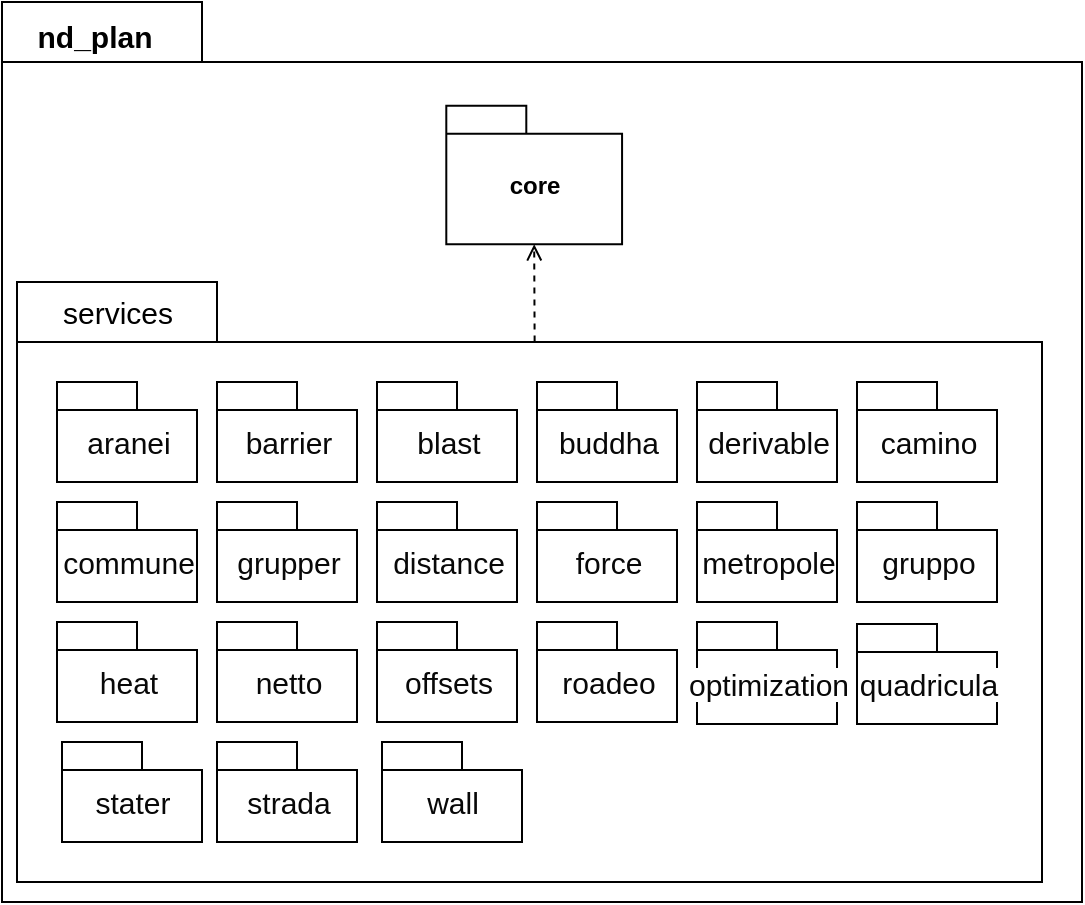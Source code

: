 <mxfile version="17.2.4" type="device"><diagram id="uZ_7_Gevi1w9K6QER6wK" name="Страница 1"><mxGraphModel dx="848" dy="618" grid="1" gridSize="10" guides="1" tooltips="1" connect="1" arrows="1" fold="1" page="1" pageScale="1" pageWidth="827" pageHeight="1169" math="0" shadow="0"><root><mxCell id="0"/><mxCell id="1" parent="0"/><mxCell id="NVxfF7gwPkZ46oKkR-4X-6" value="" style="group" parent="1" vertex="1" connectable="0"><mxGeometry x="30" y="10" width="540" height="450" as="geometry"/></mxCell><mxCell id="NVxfF7gwPkZ46oKkR-4X-2" value="" style="shape=folder;fontStyle=1;spacingTop=10;tabWidth=100;tabHeight=30;tabPosition=left;html=1;" parent="NVxfF7gwPkZ46oKkR-4X-6" vertex="1"><mxGeometry width="540" height="450.0" as="geometry"/></mxCell><mxCell id="NVxfF7gwPkZ46oKkR-4X-1" value="core" style="shape=folder;fontStyle=1;spacingTop=10;tabWidth=40;tabHeight=14;tabPosition=left;html=1;" parent="NVxfF7gwPkZ46oKkR-4X-6" vertex="1"><mxGeometry x="222.152" y="51.923" width="87.884" height="69.231" as="geometry"/></mxCell><mxCell id="NVxfF7gwPkZ46oKkR-4X-39" value="&lt;b&gt;nd_plan&lt;/b&gt;" style="text;html=1;strokeColor=none;fillColor=none;align=center;verticalAlign=middle;whiteSpace=wrap;rounded=0;fontFamily=Helvetica;fontSize=15;" parent="NVxfF7gwPkZ46oKkR-4X-6" vertex="1"><mxGeometry x="17.089" width="58.59" height="34.615" as="geometry"/></mxCell><mxCell id="Pyvd5Y_t6XZhDyyXir6--2" value="" style="group" vertex="1" connectable="0" parent="1"><mxGeometry x="37.5" y="150" width="512.5" height="300" as="geometry"/></mxCell><mxCell id="NVxfF7gwPkZ46oKkR-4X-32" value="" style="shape=folder;fontStyle=1;spacingTop=10;tabWidth=100;tabHeight=30;tabPosition=left;html=1;" parent="Pyvd5Y_t6XZhDyyXir6--2" vertex="1"><mxGeometry width="512.5" height="300" as="geometry"/></mxCell><mxCell id="NVxfF7gwPkZ46oKkR-4X-7" value="&lt;span style=&quot;color: rgb(8 , 8 , 8) ; font-size: 15px ; font-weight: 400 ; text-align: left ; background-color: rgb(255 , 255 , 255)&quot;&gt;force&lt;/span&gt;" style="shape=folder;fontStyle=1;spacingTop=10;tabWidth=40;tabHeight=14;tabPosition=left;html=1;" parent="Pyvd5Y_t6XZhDyyXir6--2" vertex="1"><mxGeometry x="260" y="110" width="70" height="50" as="geometry"/></mxCell><mxCell id="NVxfF7gwPkZ46oKkR-4X-10" value="&lt;span style=&quot;color: rgb(8 , 8 , 8) ; font-size: 15px ; font-weight: 400 ; text-align: left ; background-color: rgb(255 , 255 , 255)&quot;&gt;distance&lt;/span&gt;" style="shape=folder;fontStyle=1;spacingTop=10;tabWidth=40;tabHeight=14;tabPosition=left;html=1;" parent="Pyvd5Y_t6XZhDyyXir6--2" vertex="1"><mxGeometry x="180" y="110" width="70" height="50" as="geometry"/></mxCell><mxCell id="NVxfF7gwPkZ46oKkR-4X-11" value="&lt;span style=&quot;color: rgb(8 , 8 , 8) ; font-size: 15px ; font-weight: 400 ; text-align: left ; background-color: rgb(255 , 255 , 255)&quot;&gt;derivable&lt;/span&gt;" style="shape=folder;fontStyle=1;spacingTop=10;tabWidth=40;tabHeight=14;tabPosition=left;html=1;" parent="Pyvd5Y_t6XZhDyyXir6--2" vertex="1"><mxGeometry x="340" y="50" width="70" height="50" as="geometry"/></mxCell><mxCell id="NVxfF7gwPkZ46oKkR-4X-12" value="&lt;span style=&quot;color: rgb(8 , 8 , 8) ; font-size: 15px ; font-weight: 400 ; text-align: left ; background-color: rgb(255 , 255 , 255)&quot;&gt;commune&lt;/span&gt;" style="shape=folder;fontStyle=1;spacingTop=10;tabWidth=40;tabHeight=14;tabPosition=left;html=1;" parent="Pyvd5Y_t6XZhDyyXir6--2" vertex="1"><mxGeometry x="20" y="110" width="70" height="50" as="geometry"/></mxCell><mxCell id="NVxfF7gwPkZ46oKkR-4X-13" value="&lt;span style=&quot;color: rgb(8 , 8 , 8) ; font-size: 15px ; font-weight: 400 ; text-align: left ; background-color: rgb(255 , 255 , 255)&quot;&gt;camino&lt;/span&gt;" style="shape=folder;fontStyle=1;spacingTop=10;tabWidth=40;tabHeight=14;tabPosition=left;html=1;" parent="Pyvd5Y_t6XZhDyyXir6--2" vertex="1"><mxGeometry x="420" y="50" width="70" height="50" as="geometry"/></mxCell><mxCell id="NVxfF7gwPkZ46oKkR-4X-14" value="&lt;span style=&quot;color: rgb(8 , 8 , 8) ; font-size: 15px ; font-weight: 400 ; text-align: left ; background-color: rgb(255 , 255 , 255)&quot;&gt;buddha&lt;/span&gt;" style="shape=folder;fontStyle=1;spacingTop=10;tabWidth=40;tabHeight=14;tabPosition=left;html=1;" parent="Pyvd5Y_t6XZhDyyXir6--2" vertex="1"><mxGeometry x="260" y="50" width="70" height="50" as="geometry"/></mxCell><mxCell id="NVxfF7gwPkZ46oKkR-4X-15" value="&lt;span style=&quot;color: rgb(8 , 8 , 8) ; font-size: 15px ; font-weight: 400 ; text-align: left ; background-color: rgb(255 , 255 , 255)&quot;&gt;blast&lt;/span&gt;" style="shape=folder;fontStyle=1;spacingTop=10;tabWidth=40;tabHeight=14;tabPosition=left;html=1;" parent="Pyvd5Y_t6XZhDyyXir6--2" vertex="1"><mxGeometry x="180" y="50" width="70" height="50" as="geometry"/></mxCell><mxCell id="NVxfF7gwPkZ46oKkR-4X-16" value="&lt;span style=&quot;color: rgb(8 , 8 , 8) ; font-size: 15px ; font-weight: 400 ; text-align: left ; background-color: rgb(255 , 255 , 255)&quot;&gt;barrier&lt;/span&gt;" style="shape=folder;fontStyle=1;spacingTop=10;tabWidth=40;tabHeight=14;tabPosition=left;html=1;" parent="Pyvd5Y_t6XZhDyyXir6--2" vertex="1"><mxGeometry x="100" y="50" width="70" height="50" as="geometry"/></mxCell><mxCell id="NVxfF7gwPkZ46oKkR-4X-17" value="&lt;span style=&quot;color: rgb(8 , 8 , 8) ; font-size: 15px ; font-weight: 400 ; text-align: left ; background-color: rgb(255 , 255 , 255)&quot;&gt;aranei&lt;/span&gt;" style="shape=folder;fontStyle=1;spacingTop=10;tabWidth=40;tabHeight=14;tabPosition=left;html=1;" parent="Pyvd5Y_t6XZhDyyXir6--2" vertex="1"><mxGeometry x="20" y="50" width="70" height="50" as="geometry"/></mxCell><mxCell id="NVxfF7gwPkZ46oKkR-4X-19" value="&lt;span style=&quot;color: rgb(8 , 8 , 8) ; font-size: 15px ; font-weight: 400 ; text-align: left ; background-color: rgb(255 , 255 , 255)&quot;&gt;gruppo&lt;/span&gt;" style="shape=folder;fontStyle=1;spacingTop=10;tabWidth=40;tabHeight=14;tabPosition=left;html=1;" parent="Pyvd5Y_t6XZhDyyXir6--2" vertex="1"><mxGeometry x="420" y="110" width="70" height="50" as="geometry"/></mxCell><mxCell id="NVxfF7gwPkZ46oKkR-4X-20" value="&lt;span style=&quot;color: rgb(8 , 8 , 8) ; font-size: 15px ; font-weight: 400 ; text-align: left ; background-color: rgb(255 , 255 , 255)&quot;&gt;grupper&lt;/span&gt;" style="shape=folder;fontStyle=1;spacingTop=10;tabWidth=40;tabHeight=14;tabPosition=left;html=1;" parent="Pyvd5Y_t6XZhDyyXir6--2" vertex="1"><mxGeometry x="100" y="110" width="70" height="50" as="geometry"/></mxCell><mxCell id="NVxfF7gwPkZ46oKkR-4X-21" value="&lt;span style=&quot;color: rgb(8 , 8 , 8) ; font-size: 15px ; font-weight: 400 ; text-align: left ; background-color: rgb(255 , 255 , 255)&quot;&gt;metropole&lt;/span&gt;" style="shape=folder;fontStyle=1;spacingTop=10;tabWidth=40;tabHeight=14;tabPosition=left;html=1;" parent="Pyvd5Y_t6XZhDyyXir6--2" vertex="1"><mxGeometry x="340" y="110" width="70" height="50" as="geometry"/></mxCell><mxCell id="NVxfF7gwPkZ46oKkR-4X-22" value="&lt;span style=&quot;color: rgb(8 , 8 , 8) ; font-size: 15px ; font-weight: 400 ; text-align: left ; background-color: rgb(255 , 255 , 255)&quot;&gt;offsets&lt;/span&gt;" style="shape=folder;fontStyle=1;spacingTop=10;tabWidth=40;tabHeight=14;tabPosition=left;html=1;" parent="Pyvd5Y_t6XZhDyyXir6--2" vertex="1"><mxGeometry x="180" y="170" width="70" height="50" as="geometry"/></mxCell><mxCell id="NVxfF7gwPkZ46oKkR-4X-23" value="&lt;span style=&quot;color: rgb(8 , 8 , 8) ; font-size: 15px ; font-weight: 400 ; text-align: left ; background-color: rgb(255 , 255 , 255)&quot;&gt;netto&lt;/span&gt;" style="shape=folder;fontStyle=1;spacingTop=10;tabWidth=40;tabHeight=14;tabPosition=left;html=1;" parent="Pyvd5Y_t6XZhDyyXir6--2" vertex="1"><mxGeometry x="100" y="170" width="70" height="50" as="geometry"/></mxCell><mxCell id="NVxfF7gwPkZ46oKkR-4X-24" value="&lt;span style=&quot;color: rgb(8 , 8 , 8) ; font-size: 15px ; font-weight: 400 ; text-align: left ; background-color: rgb(255 , 255 , 255)&quot;&gt;heat&lt;/span&gt;" style="shape=folder;fontStyle=1;spacingTop=10;tabWidth=40;tabHeight=14;tabPosition=left;html=1;" parent="Pyvd5Y_t6XZhDyyXir6--2" vertex="1"><mxGeometry x="20" y="170" width="70" height="50" as="geometry"/></mxCell><mxCell id="NVxfF7gwPkZ46oKkR-4X-25" value="&lt;span style=&quot;color: rgb(8 , 8 , 8) ; font-size: 15px ; font-weight: 400 ; text-align: left ; background-color: rgb(255 , 255 , 255)&quot;&gt;roadeo&lt;/span&gt;" style="shape=folder;fontStyle=1;spacingTop=10;tabWidth=40;tabHeight=14;tabPosition=left;html=1;" parent="Pyvd5Y_t6XZhDyyXir6--2" vertex="1"><mxGeometry x="260" y="170" width="70" height="50" as="geometry"/></mxCell><mxCell id="NVxfF7gwPkZ46oKkR-4X-26" value="&lt;span style=&quot;color: rgb(8 , 8 , 8) ; font-size: 15px ; font-weight: 400 ; text-align: left ; background-color: rgb(255 , 255 , 255)&quot;&gt;optimization&lt;/span&gt;" style="shape=folder;fontStyle=1;spacingTop=10;tabWidth=40;tabHeight=14;tabPosition=left;html=1;" parent="Pyvd5Y_t6XZhDyyXir6--2" vertex="1"><mxGeometry x="340" y="170" width="70" height="51" as="geometry"/></mxCell><mxCell id="NVxfF7gwPkZ46oKkR-4X-27" value="&lt;span style=&quot;color: rgb(8 , 8 , 8) ; font-size: 15px ; font-weight: 400 ; text-align: left ; background-color: rgb(255 , 255 , 255)&quot;&gt;quadricula&lt;/span&gt;" style="shape=folder;fontStyle=1;spacingTop=10;tabWidth=40;tabHeight=14;tabPosition=left;html=1;" parent="Pyvd5Y_t6XZhDyyXir6--2" vertex="1"><mxGeometry x="420" y="171" width="70" height="50" as="geometry"/></mxCell><mxCell id="NVxfF7gwPkZ46oKkR-4X-28" value="&lt;span style=&quot;color: rgb(8 , 8 , 8) ; font-size: 15px ; font-weight: 400 ; text-align: left ; background-color: rgb(255 , 255 , 255)&quot;&gt;strada&lt;/span&gt;" style="shape=folder;fontStyle=1;spacingTop=10;tabWidth=40;tabHeight=14;tabPosition=left;html=1;" parent="Pyvd5Y_t6XZhDyyXir6--2" vertex="1"><mxGeometry x="100" y="230" width="70" height="50" as="geometry"/></mxCell><mxCell id="NVxfF7gwPkZ46oKkR-4X-35" value="services" style="text;html=1;strokeColor=none;fillColor=none;align=center;verticalAlign=middle;whiteSpace=wrap;rounded=0;fontFamily=Helvetica;fontSize=15;" parent="Pyvd5Y_t6XZhDyyXir6--2" vertex="1"><mxGeometry x="20" width="60" height="30" as="geometry"/></mxCell><mxCell id="NVxfF7gwPkZ46oKkR-4X-29" value="&lt;span style=&quot;color: rgb(8 , 8 , 8) ; font-size: 15px ; font-weight: 400 ; text-align: left ; background-color: rgb(255 , 255 , 255)&quot;&gt;stater&lt;/span&gt;" style="shape=folder;fontStyle=1;spacingTop=10;tabWidth=40;tabHeight=14;tabPosition=left;html=1;" parent="Pyvd5Y_t6XZhDyyXir6--2" vertex="1"><mxGeometry x="22.5" y="230" width="70" height="50" as="geometry"/></mxCell><mxCell id="NVxfF7gwPkZ46oKkR-4X-30" value="&lt;span style=&quot;color: rgb(8 , 8 , 8) ; font-size: 15px ; font-weight: 400 ; text-align: left ; background-color: rgb(255 , 255 , 255)&quot;&gt;wall&lt;/span&gt;" style="shape=folder;fontStyle=1;spacingTop=10;tabWidth=40;tabHeight=14;tabPosition=left;html=1;" parent="Pyvd5Y_t6XZhDyyXir6--2" vertex="1"><mxGeometry x="182.5" y="230" width="70" height="50" as="geometry"/></mxCell><mxCell id="Pyvd5Y_t6XZhDyyXir6--3" value="" style="endArrow=open;dashed=1;html=1;rounded=0;endFill=0;exitX=0.505;exitY=0.099;exitDx=0;exitDy=0;exitPerimeter=0;entryX=0.5;entryY=1;entryDx=0;entryDy=0;entryPerimeter=0;" edge="1" parent="1" source="NVxfF7gwPkZ46oKkR-4X-32" target="NVxfF7gwPkZ46oKkR-4X-1"><mxGeometry width="50" height="50" relative="1" as="geometry"><mxPoint x="310" y="180" as="sourcePoint"/><mxPoint x="300" y="150" as="targetPoint"/></mxGeometry></mxCell></root></mxGraphModel></diagram></mxfile>